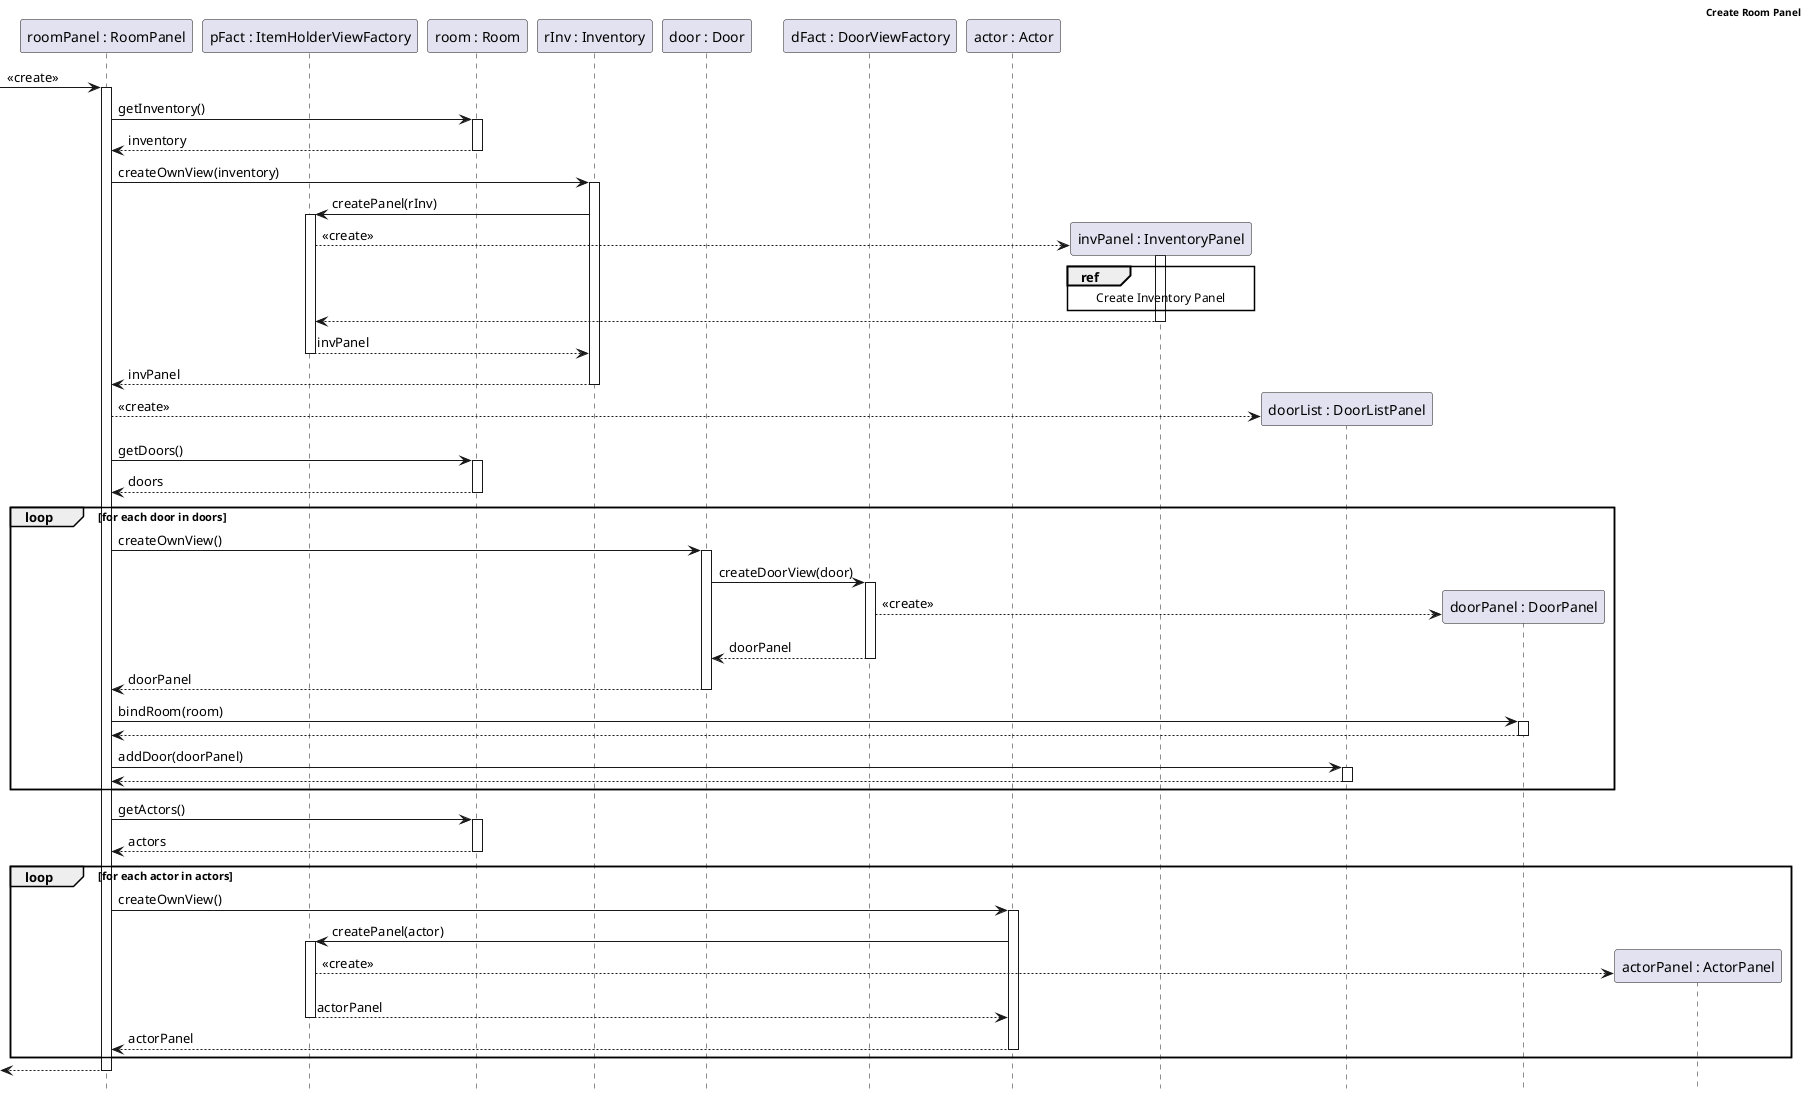 @startuml CreateRoomPanel
skinparam HeaderFontColor #000000
skinparam HeaderFontStyle bold
header Create Room Panel
hide footbox
autoactivate on

participant rPanel as "roomPanel : RoomPanel"

participant pFact as "pFact : ItemHolderViewFactory"
participant room as "room : Room"
participant rInv as "rInv : Inventory"
participant door as "door : Door"
participant dFact as "dFact : DoorViewFactory"
participant actor as "actor : Actor"





-> rPanel : <<create>>
rPanel -> room : getInventory()
return inventory
rPanel -> rInv : createOwnView(inventory)
rInv -> pFact : createPanel(rInv)
autoactivate off
create invPanel as "invPanel : InventoryPanel"
pFact --> invPanel ++: <<create>>
ref over invPanel : Create Inventory Panel
invPanel --> pFact --
pFact --> rInv --: invPanel
rInv --> rPanel-- : invPanel

create dList as "doorList : DoorListPanel"
rPanel --> dList : <<create>>
rPanel -> room ++: getDoors()
return doors
loop for each door in doors
    rPanel -> door ++: createOwnView()
    door -> dFact ++: createDoorView(door)
    create doorPanel as "doorPanel : DoorPanel"
    dFact --> doorPanel : <<create>>
    dFact --> door --: doorPanel
    return doorPanel
    rPanel -> doorPanel ++ : bindRoom(room)
    return
    rPanel -> dList ++: addDoor(doorPanel)
    return
end

rPanel -> room ++: getActors()
return actors
loop for each actor in actors
    rPanel -> actor ++: createOwnView()
    actor -> pFact ++: createPanel(actor)
    create actorPanel as "actorPanel : ActorPanel"
    pFact --> actorPanel : <<create>>
    pFact --> actor --: actorPanel
    return actorPanel
end
return
@enduml